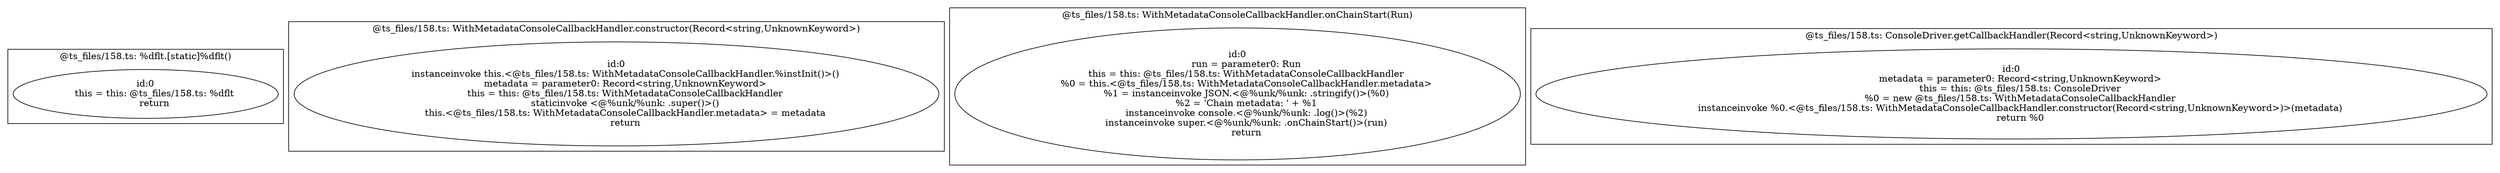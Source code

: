 digraph "158.ts" {
subgraph "cluster_@ts_files/158.ts: %dflt.[static]%dflt()" {
  label="@ts_files/158.ts: %dflt.[static]%dflt()";
  Node33780 [label="id:0
      this = this: @ts_files/158.ts: %dflt
      return"];
}
subgraph "cluster_@ts_files/158.ts: WithMetadataConsoleCallbackHandler.constructor(Record<string,UnknownKeyword>)" {
  label="@ts_files/158.ts: WithMetadataConsoleCallbackHandler.constructor(Record<string,UnknownKeyword>)";
  Node91900 [label="id:0
      instanceinvoke this.<@ts_files/158.ts: WithMetadataConsoleCallbackHandler.%instInit()>()
      metadata = parameter0: Record<string,UnknownKeyword>
      this = this: @ts_files/158.ts: WithMetadataConsoleCallbackHandler
      staticinvoke <@%unk/%unk: .super()>()
      this.<@ts_files/158.ts: WithMetadataConsoleCallbackHandler.metadata> = metadata
      return"];
}
subgraph "cluster_@ts_files/158.ts: WithMetadataConsoleCallbackHandler.onChainStart(Run)" {
  label="@ts_files/158.ts: WithMetadataConsoleCallbackHandler.onChainStart(Run)";
  Node65780 [label="id:0
      run = parameter0: Run
      this = this: @ts_files/158.ts: WithMetadataConsoleCallbackHandler
      %0 = this.<@ts_files/158.ts: WithMetadataConsoleCallbackHandler.metadata>
      %1 = instanceinvoke JSON.<@%unk/%unk: .stringify()>(%0)
      %2 = 'Chain metadata: ' + %1
      instanceinvoke console.<@%unk/%unk: .log()>(%2)
      instanceinvoke super.<@%unk/%unk: .onChainStart()>(run)
      return"];
}
subgraph "cluster_@ts_files/158.ts: ConsoleDriver.getCallbackHandler(Record<string,UnknownKeyword>)" {
  label="@ts_files/158.ts: ConsoleDriver.getCallbackHandler(Record<string,UnknownKeyword>)";
  Node76950 [label="id:0
      metadata = parameter0: Record<string,UnknownKeyword>
      this = this: @ts_files/158.ts: ConsoleDriver
      %0 = new @ts_files/158.ts: WithMetadataConsoleCallbackHandler
      instanceinvoke %0.<@ts_files/158.ts: WithMetadataConsoleCallbackHandler.constructor(Record<string,UnknownKeyword>)>(metadata)
      return %0"];
}
}
